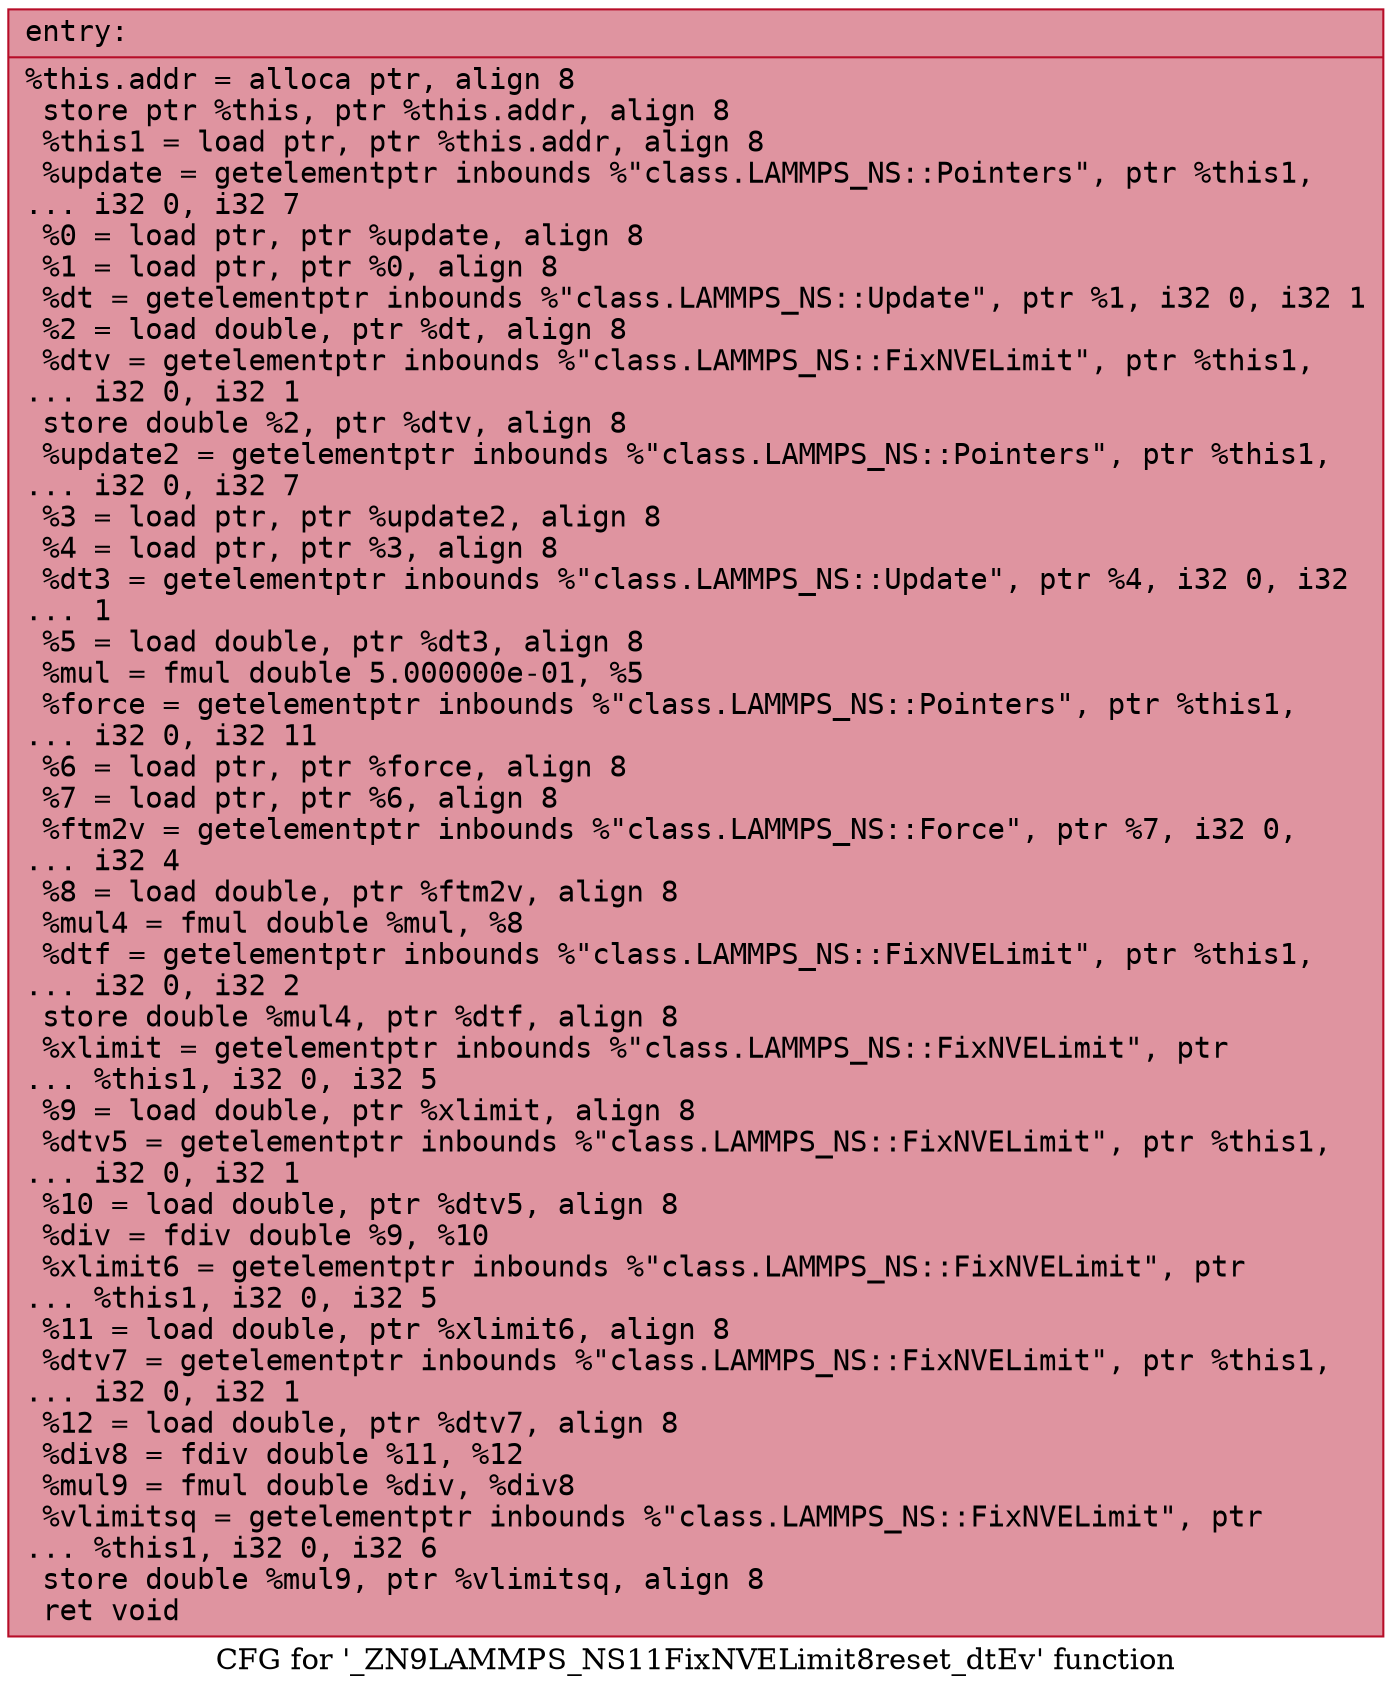 digraph "CFG for '_ZN9LAMMPS_NS11FixNVELimit8reset_dtEv' function" {
	label="CFG for '_ZN9LAMMPS_NS11FixNVELimit8reset_dtEv' function";

	Node0x55d56b64b9f0 [shape=record,color="#b70d28ff", style=filled, fillcolor="#b70d2870" fontname="Courier",label="{entry:\l|  %this.addr = alloca ptr, align 8\l  store ptr %this, ptr %this.addr, align 8\l  %this1 = load ptr, ptr %this.addr, align 8\l  %update = getelementptr inbounds %\"class.LAMMPS_NS::Pointers\", ptr %this1,\l... i32 0, i32 7\l  %0 = load ptr, ptr %update, align 8\l  %1 = load ptr, ptr %0, align 8\l  %dt = getelementptr inbounds %\"class.LAMMPS_NS::Update\", ptr %1, i32 0, i32 1\l  %2 = load double, ptr %dt, align 8\l  %dtv = getelementptr inbounds %\"class.LAMMPS_NS::FixNVELimit\", ptr %this1,\l... i32 0, i32 1\l  store double %2, ptr %dtv, align 8\l  %update2 = getelementptr inbounds %\"class.LAMMPS_NS::Pointers\", ptr %this1,\l... i32 0, i32 7\l  %3 = load ptr, ptr %update2, align 8\l  %4 = load ptr, ptr %3, align 8\l  %dt3 = getelementptr inbounds %\"class.LAMMPS_NS::Update\", ptr %4, i32 0, i32\l... 1\l  %5 = load double, ptr %dt3, align 8\l  %mul = fmul double 5.000000e-01, %5\l  %force = getelementptr inbounds %\"class.LAMMPS_NS::Pointers\", ptr %this1,\l... i32 0, i32 11\l  %6 = load ptr, ptr %force, align 8\l  %7 = load ptr, ptr %6, align 8\l  %ftm2v = getelementptr inbounds %\"class.LAMMPS_NS::Force\", ptr %7, i32 0,\l... i32 4\l  %8 = load double, ptr %ftm2v, align 8\l  %mul4 = fmul double %mul, %8\l  %dtf = getelementptr inbounds %\"class.LAMMPS_NS::FixNVELimit\", ptr %this1,\l... i32 0, i32 2\l  store double %mul4, ptr %dtf, align 8\l  %xlimit = getelementptr inbounds %\"class.LAMMPS_NS::FixNVELimit\", ptr\l... %this1, i32 0, i32 5\l  %9 = load double, ptr %xlimit, align 8\l  %dtv5 = getelementptr inbounds %\"class.LAMMPS_NS::FixNVELimit\", ptr %this1,\l... i32 0, i32 1\l  %10 = load double, ptr %dtv5, align 8\l  %div = fdiv double %9, %10\l  %xlimit6 = getelementptr inbounds %\"class.LAMMPS_NS::FixNVELimit\", ptr\l... %this1, i32 0, i32 5\l  %11 = load double, ptr %xlimit6, align 8\l  %dtv7 = getelementptr inbounds %\"class.LAMMPS_NS::FixNVELimit\", ptr %this1,\l... i32 0, i32 1\l  %12 = load double, ptr %dtv7, align 8\l  %div8 = fdiv double %11, %12\l  %mul9 = fmul double %div, %div8\l  %vlimitsq = getelementptr inbounds %\"class.LAMMPS_NS::FixNVELimit\", ptr\l... %this1, i32 0, i32 6\l  store double %mul9, ptr %vlimitsq, align 8\l  ret void\l}"];
}
